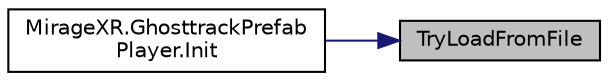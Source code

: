 digraph "TryLoadFromFile"
{
 // INTERACTIVE_SVG=YES
 // LATEX_PDF_SIZE
  edge [fontname="Helvetica",fontsize="10",labelfontname="Helvetica",labelfontsize="10"];
  node [fontname="Helvetica",fontsize="10",shape=record];
  rankdir="RL";
  Node1 [label="TryLoadFromFile",height=0.2,width=0.4,color="black", fillcolor="grey75", style="filled", fontcolor="black",tooltip="Load the data from an .xml file"];
  Node1 -> Node2 [dir="back",color="midnightblue",fontsize="10",style="solid",fontname="Helvetica"];
  Node2 [label="MirageXR.GhosttrackPrefab\lPlayer.Init",height=0.2,width=0.4,color="black", fillcolor="white", style="filled",URL="$class_mirage_x_r_1_1_ghosttrack_prefab_player.html#a9ec1aa4b9ce92d3f8dd9a065cbf47984",tooltip="All the prefabs has to implement an initialization method."];
}
